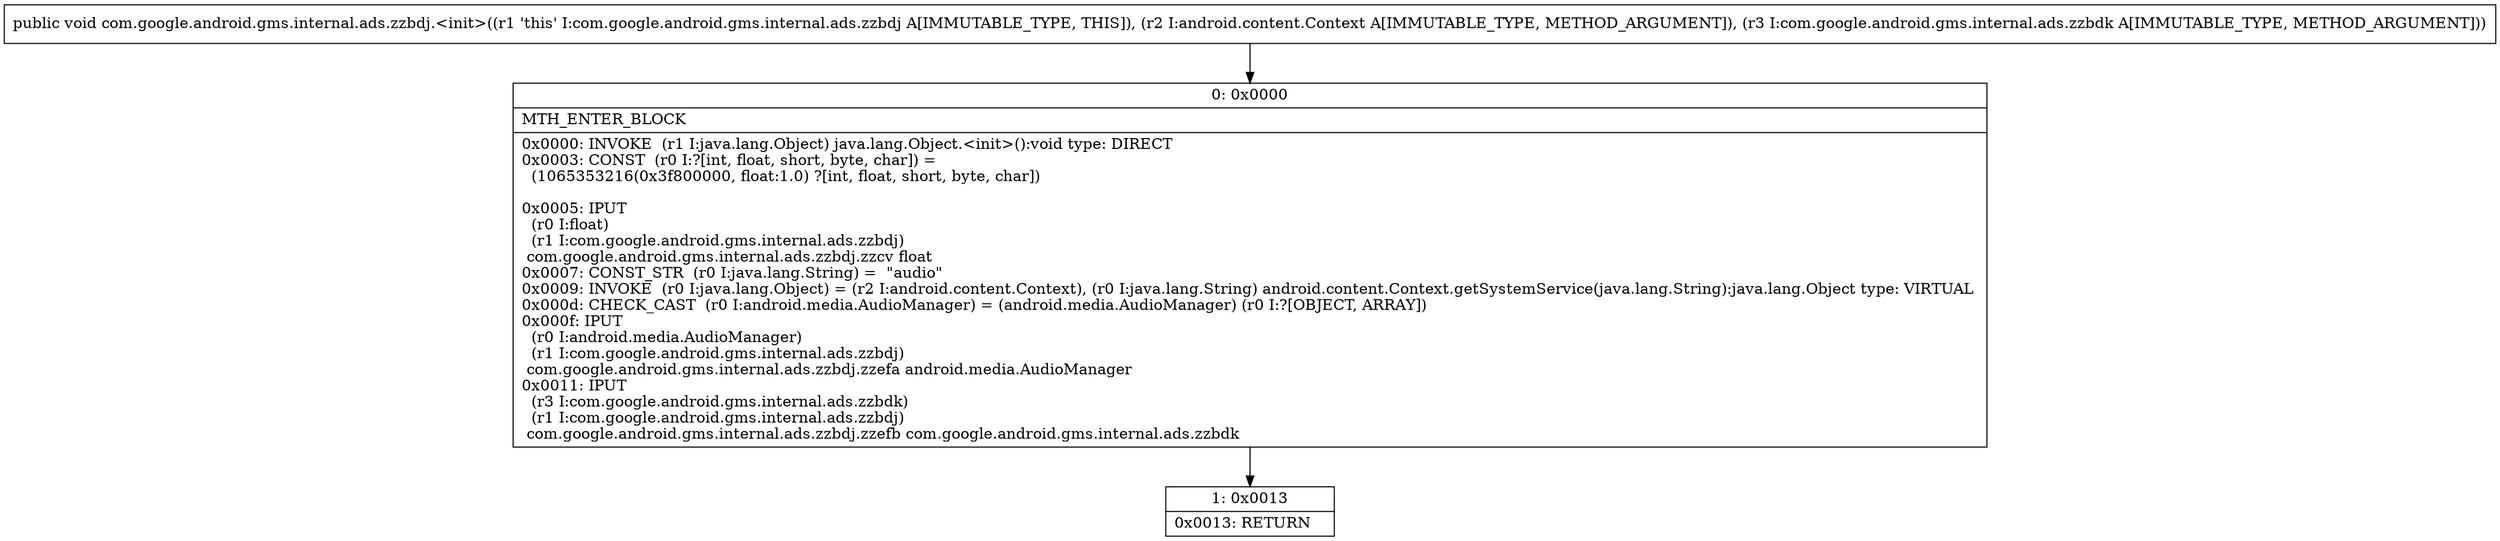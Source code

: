 digraph "CFG forcom.google.android.gms.internal.ads.zzbdj.\<init\>(Landroid\/content\/Context;Lcom\/google\/android\/gms\/internal\/ads\/zzbdk;)V" {
Node_0 [shape=record,label="{0\:\ 0x0000|MTH_ENTER_BLOCK\l|0x0000: INVOKE  (r1 I:java.lang.Object) java.lang.Object.\<init\>():void type: DIRECT \l0x0003: CONST  (r0 I:?[int, float, short, byte, char]) = \l  (1065353216(0x3f800000, float:1.0) ?[int, float, short, byte, char])\l \l0x0005: IPUT  \l  (r0 I:float)\l  (r1 I:com.google.android.gms.internal.ads.zzbdj)\l com.google.android.gms.internal.ads.zzbdj.zzcv float \l0x0007: CONST_STR  (r0 I:java.lang.String) =  \"audio\" \l0x0009: INVOKE  (r0 I:java.lang.Object) = (r2 I:android.content.Context), (r0 I:java.lang.String) android.content.Context.getSystemService(java.lang.String):java.lang.Object type: VIRTUAL \l0x000d: CHECK_CAST  (r0 I:android.media.AudioManager) = (android.media.AudioManager) (r0 I:?[OBJECT, ARRAY]) \l0x000f: IPUT  \l  (r0 I:android.media.AudioManager)\l  (r1 I:com.google.android.gms.internal.ads.zzbdj)\l com.google.android.gms.internal.ads.zzbdj.zzefa android.media.AudioManager \l0x0011: IPUT  \l  (r3 I:com.google.android.gms.internal.ads.zzbdk)\l  (r1 I:com.google.android.gms.internal.ads.zzbdj)\l com.google.android.gms.internal.ads.zzbdj.zzefb com.google.android.gms.internal.ads.zzbdk \l}"];
Node_1 [shape=record,label="{1\:\ 0x0013|0x0013: RETURN   \l}"];
MethodNode[shape=record,label="{public void com.google.android.gms.internal.ads.zzbdj.\<init\>((r1 'this' I:com.google.android.gms.internal.ads.zzbdj A[IMMUTABLE_TYPE, THIS]), (r2 I:android.content.Context A[IMMUTABLE_TYPE, METHOD_ARGUMENT]), (r3 I:com.google.android.gms.internal.ads.zzbdk A[IMMUTABLE_TYPE, METHOD_ARGUMENT])) }"];
MethodNode -> Node_0;
Node_0 -> Node_1;
}

